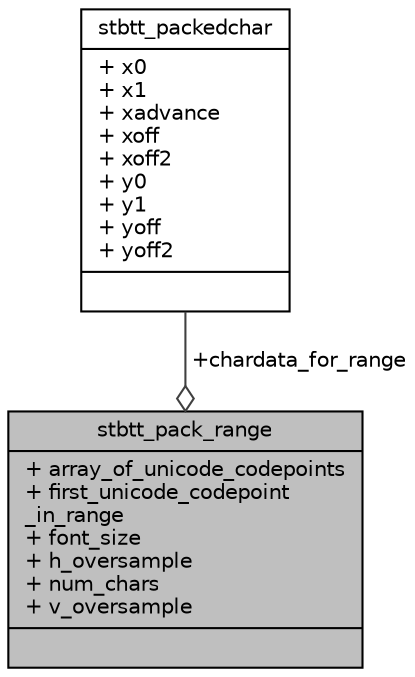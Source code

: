 digraph "stbtt_pack_range"
{
  edge [fontname="Helvetica",fontsize="10",labelfontname="Helvetica",labelfontsize="10"];
  node [fontname="Helvetica",fontsize="10",shape=record];
  Node1 [label="{stbtt_pack_range\n|+ array_of_unicode_codepoints\l+ first_unicode_codepoint\l_in_range\l+ font_size\l+ h_oversample\l+ num_chars\l+ v_oversample\l|}",height=0.2,width=0.4,color="black", fillcolor="grey75", style="filled", fontcolor="black"];
  Node2 -> Node1 [color="grey25",fontsize="10",style="solid",label=" +chardata_for_range" ,arrowhead="odiamond",fontname="Helvetica"];
  Node2 [label="{stbtt_packedchar\n|+ x0\l+ x1\l+ xadvance\l+ xoff\l+ xoff2\l+ y0\l+ y1\l+ yoff\l+ yoff2\l|}",height=0.2,width=0.4,color="black", fillcolor="white", style="filled",URL="$d2/d0c/structstbtt__packedchar.html"];
}
